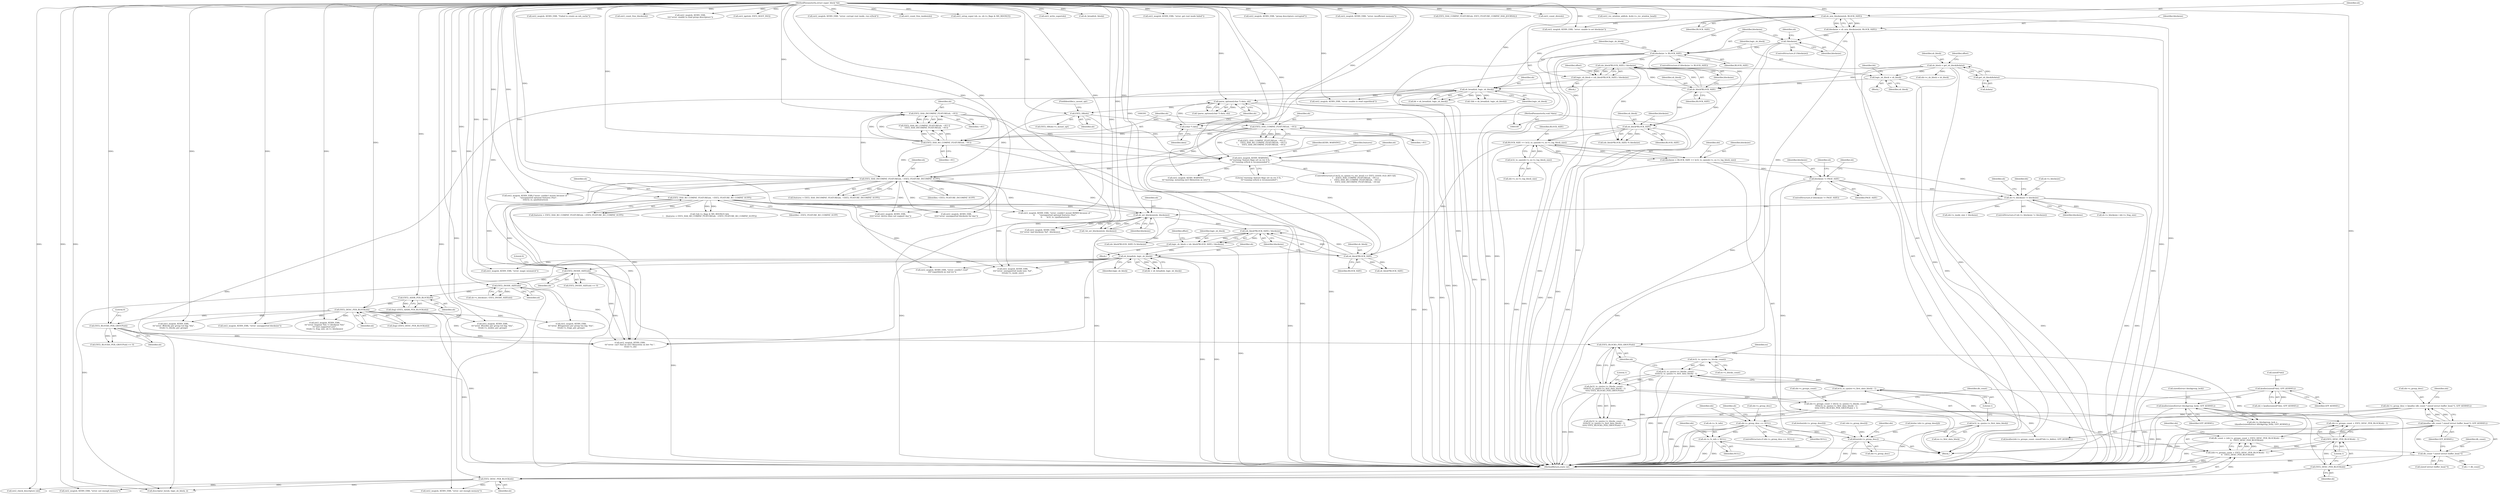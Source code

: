 digraph "0_linux_be0726d33cb8f411945884664924bed3cb8c70ee_0@pointer" {
"1000945" [label="(Call,sbi->s_group_desc = kmalloc (db_count * sizeof (struct buffer_head *), GFP_KERNEL))"];
"1000949" [label="(Call,kmalloc (db_count * sizeof (struct buffer_head *), GFP_KERNEL))"];
"1000950" [label="(Call,db_count * sizeof (struct buffer_head *))"];
"1000932" [label="(Call,db_count = (sbi->s_groups_count + EXT2_DESC_PER_BLOCK(sb) - 1) /\n\t\t   EXT2_DESC_PER_BLOCK(sb))"];
"1000934" [label="(Call,(sbi->s_groups_count + EXT2_DESC_PER_BLOCK(sb) - 1) /\n\t\t   EXT2_DESC_PER_BLOCK(sb))"];
"1000912" [label="(Call,sbi->s_groups_count = ((le32_to_cpu(es->s_blocks_count) -\n \t\t\t\tle32_to_cpu(es->s_first_data_block) - 1)\n \t\t\t\t\t/ EXT2_BLOCKS_PER_GROUP(sb)) + 1)"];
"1000917" [label="(Call,(le32_to_cpu(es->s_blocks_count) -\n \t\t\t\tle32_to_cpu(es->s_first_data_block) - 1)\n \t\t\t\t\t/ EXT2_BLOCKS_PER_GROUP(sb))"];
"1000918" [label="(Call,le32_to_cpu(es->s_blocks_count) -\n \t\t\t\tle32_to_cpu(es->s_first_data_block) - 1)"];
"1000919" [label="(Call,le32_to_cpu(es->s_blocks_count))"];
"1000923" [label="(Call,le32_to_cpu(es->s_first_data_block) - 1)"];
"1000924" [label="(Call,le32_to_cpu(es->s_first_data_block))"];
"1000929" [label="(Call,EXT2_BLOCKS_PER_GROUP(sb))"];
"1000908" [label="(Call,EXT2_BLOCKS_PER_GROUP(sb))"];
"1000803" [label="(Call,EXT2_DESC_PER_BLOCK(sb))"];
"1000796" [label="(Call,EXT2_ADDR_PER_BLOCK(sb))"];
"1000742" [label="(Call,EXT2_INODE_SIZE(sb))"];
"1000730" [label="(Call,EXT2_INODE_SIZE(sb))"];
"1000559" [label="(Call,sb_bread(sb, logic_sb_block))"];
"1000533" [label="(Call,sb_set_blocksize(sb, blocksize))"];
"1000467" [label="(Call,EXT2_HAS_RO_COMPAT_FEATURE(sb, ~EXT2_FEATURE_RO_COMPAT_SUPP))"];
"1000444" [label="(Call,EXT2_HAS_INCOMPAT_FEATURE(sb, ~EXT2_FEATURE_INCOMPAT_SUPP))"];
"1000435" [label="(Call,EXT2_HAS_INCOMPAT_FEATURE(sb, ~0U))"];
"1000432" [label="(Call,EXT2_HAS_RO_COMPAT_FEATURE(sb, ~0U))"];
"1000428" [label="(Call,EXT2_HAS_COMPAT_FEATURE(sb, ~0U))"];
"1000408" [label="(Call,EXT2_SB(sb))"];
"1000389" [label="(Call,parse_options((char *) data, sb))"];
"1000390" [label="(Call,(char *) data)"];
"1000111" [label="(MethodParameterIn,void *data)"];
"1000234" [label="(Call,sb_bread(sb, logic_sb_block))"];
"1000194" [label="(Call,sb_min_blocksize(sb, BLOCK_SIZE))"];
"1000110" [label="(MethodParameterIn,struct super_block *sb)"];
"1000227" [label="(Call,logic_sb_block = sb_block)"];
"1000120" [label="(Call,sb_block = get_sb_block(&data))"];
"1000122" [label="(Call,get_sb_block(&data))"];
"1000211" [label="(Call,logic_sb_block = (sb_block*BLOCK_SIZE) / blocksize)"];
"1000213" [label="(Call,(sb_block*BLOCK_SIZE) / blocksize)"];
"1000214" [label="(Call,sb_block*BLOCK_SIZE)"];
"1000207" [label="(Call,blocksize != BLOCK_SIZE)"];
"1000198" [label="(Call,!blocksize)"];
"1000192" [label="(Call,blocksize = sb_min_blocksize(sb, BLOCK_SIZE))"];
"1000438" [label="(Call,ext2_msg(sb, KERN_WARNING,\n\t\t\t\"warning: feature flags set on rev 0 fs, \"\n\t\t\t\"running e2fsck is recommended\"))"];
"1000523" [label="(Call,sb->s_blocksize != blocksize)"];
"1000496" [label="(Call,blocksize != PAGE_SIZE)"];
"1000478" [label="(Call,blocksize = BLOCK_SIZE << le32_to_cpu(sbi->s_es->s_log_block_size))"];
"1000480" [label="(Call,BLOCK_SIZE << le32_to_cpu(sbi->s_es->s_log_block_size))"];
"1000221" [label="(Call,sb_block*BLOCK_SIZE)"];
"1000482" [label="(Call,le32_to_cpu(sbi->s_es->s_log_block_size))"];
"1000543" [label="(Call,logic_sb_block = (sb_block*BLOCK_SIZE) / blocksize)"];
"1000545" [label="(Call,(sb_block*BLOCK_SIZE) / blocksize)"];
"1000546" [label="(Call,sb_block*BLOCK_SIZE)"];
"1000939" [label="(Call,EXT2_DESC_PER_BLOCK(sb) - 1)"];
"1000940" [label="(Call,EXT2_DESC_PER_BLOCK(sb))"];
"1000943" [label="(Call,EXT2_DESC_PER_BLOCK(sb))"];
"1000164" [label="(Call,kzalloc(sizeof(struct blockgroup_lock), GFP_KERNEL))"];
"1000151" [label="(Call,kzalloc(sizeof(*sbi), GFP_KERNEL))"];
"1000956" [label="(Call,sbi->s_group_desc == NULL)"];
"1001356" [label="(Call,kfree(sbi->s_group_desc))"];
"1001368" [label="(Call,sb->s_fs_info = NULL)"];
"1000930" [label="(Identifier,sb)"];
"1001281" [label="(Call,ext2_msg(sb, KERN_WARNING,\n\t\t\t\"warning: mounting ext3 filesystem as ext2\"))"];
"1000943" [label="(Call,EXT2_DESC_PER_BLOCK(sb))"];
"1000730" [label="(Call,EXT2_INODE_SIZE(sb))"];
"1000910" [label="(Literal,0)"];
"1000195" [label="(Identifier,sb)"];
"1000227" [label="(Call,logic_sb_block = sb_block)"];
"1000668" [label="(Call,ext2_msg(sb, KERN_ERR,\n\t\t\t\t\"error: unsupported inode size: %d\",\n\t\t\t\tsbi->s_inode_size))"];
"1000217" [label="(Identifier,blocksize)"];
"1000440" [label="(Identifier,KERN_WARNING)"];
"1000429" [label="(Identifier,sb)"];
"1000110" [label="(MethodParameterIn,struct super_block *sb)"];
"1001051" [label="(Call,ext2_check_descriptors (sb))"];
"1000956" [label="(Call,sbi->s_group_desc == NULL)"];
"1000465" [label="(Call,features = EXT2_HAS_RO_COMPAT_FEATURE(sb, ~EXT2_FEATURE_RO_COMPAT_SUPP))"];
"1000155" [label="(Identifier,GFP_KERNEL)"];
"1001375" [label="(Identifier,sbi)"];
"1000928" [label="(Literal,1)"];
"1000543" [label="(Call,logic_sb_block = (sb_block*BLOCK_SIZE) / blocksize)"];
"1000152" [label="(Call,sizeof(*sbi))"];
"1000497" [label="(Identifier,blocksize)"];
"1001177" [label="(Call,ext2_msg(sb, KERN_ERR, \"Failed to create an mb_cache\"))"];
"1000912" [label="(Call,sbi->s_groups_count = ((le32_to_cpu(es->s_blocks_count) -\n \t\t\t\tle32_to_cpu(es->s_first_data_block) - 1)\n \t\t\t\t\t/ EXT2_BLOCKS_PER_GROUP(sb)) + 1)"];
"1000595" [label="(Call,ext2_msg(sb, KERN_ERR, \"error: magic mismatch\"))"];
"1000219" [label="(Identifier,offset)"];
"1000557" [label="(Call,bh = sb_bread(sb, logic_sb_block))"];
"1000958" [label="(Identifier,sbi)"];
"1000535" [label="(Identifier,blocksize)"];
"1000410" [label="(FieldIdentifier,s_mount_opt)"];
"1000602" [label="(Identifier,sb)"];
"1000478" [label="(Call,blocksize = BLOCK_SIZE << le32_to_cpu(sbi->s_es->s_log_block_size))"];
"1001127" [label="(Call,ext2_count_free_blocks(sb))"];
"1000207" [label="(Call,blocksize != BLOCK_SIZE)"];
"1000392" [label="(Identifier,data)"];
"1000498" [label="(Identifier,PAGE_SIZE)"];
"1000908" [label="(Call,EXT2_BLOCKS_PER_GROUP(sb))"];
"1000919" [label="(Call,le32_to_cpu(es->s_blocks_count))"];
"1000407" [label="(Call,EXT2_SB(sb)->s_mount_opt)"];
"1000482" [label="(Call,le32_to_cpu(sbi->s_es->s_log_block_size))"];
"1000481" [label="(Identifier,BLOCK_SIZE)"];
"1000547" [label="(Identifier,sb_block)"];
"1001044" [label="(Call,ext2_msg(sb, KERN_ERR,\n\t\t\t\t\"error: unable to read group descriptors\"))"];
"1000949" [label="(Call,kmalloc (db_count * sizeof (struct buffer_head *), GFP_KERNEL))"];
"1000743" [label="(Identifier,sb)"];
"1000167" [label="(Identifier,GFP_KERNEL)"];
"1000532" [label="(Call,!sb_set_blocksize(sb, blocksize))"];
"1001220" [label="(Call,ext2_iget(sb, EXT2_ROOT_INO))"];
"1000458" [label="(Call,!(sb->s_flags & MS_RDONLY) &&\n\t    (features = EXT2_HAS_RO_COMPAT_FEATURE(sb, ~EXT2_FEATURE_RO_COMPAT_SUPP)))"];
"1000969" [label="(Identifier,sbi)"];
"1000923" [label="(Call,le32_to_cpu(es->s_first_data_block) - 1)"];
"1000731" [label="(Identifier,sb)"];
"1000925" [label="(Call,es->s_first_data_block)"];
"1000963" [label="(Identifier,sb)"];
"1000467" [label="(Call,EXT2_HAS_RO_COMPAT_FEATURE(sb, ~EXT2_FEATURE_RO_COMPAT_SUPP))"];
"1000860" [label="(Call,ext2_msg(sb, KERN_ERR,\n\t\t\t\"error: #blocks per group too big: %lu\",\n\t\t\tsbi->s_blocks_per_group))"];
"1000941" [label="(Identifier,sb)"];
"1000991" [label="(Call,ext2_msg(sb, KERN_ERR, \"error: not enough memory\"))"];
"1000548" [label="(Identifier,BLOCK_SIZE)"];
"1000501" [label="(Identifier,sb)"];
"1000193" [label="(Identifier,blocksize)"];
"1000523" [label="(Call,sb->s_blocksize != blocksize)"];
"1000732" [label="(Literal,0)"];
"1000182" [label="(Call,sbi->s_sb_block = sb_block)"];
"1000920" [label="(Call,es->s_blocks_count)"];
"1000390" [label="(Call,(char *) data)"];
"1000441" [label="(Literal,\"warning: feature flags set on rev 0 fs, \"\n\t\t\t\"running e2fsck is recommended\")"];
"1000236" [label="(Identifier,logic_sb_block)"];
"1000496" [label="(Call,blocksize != PAGE_SIZE)"];
"1000561" [label="(Identifier,logic_sb_block)"];
"1000962" [label="(Call,ext2_msg(sb, KERN_ERR, \"error: not enough memory\"))"];
"1000527" [label="(Identifier,blocksize)"];
"1000211" [label="(Call,logic_sb_block = (sb_block*BLOCK_SIZE) / blocksize)"];
"1000940" [label="(Call,EXT2_DESC_PER_BLOCK(sb))"];
"1000113" [label="(Block,)"];
"1000432" [label="(Call,EXT2_HAS_RO_COMPAT_FEATURE(sb, ~0U))"];
"1000120" [label="(Call,sb_block = get_sb_block(&data))"];
"1000491" [label="(Identifier,sbi)"];
"1001251" [label="(Call,ext2_msg(sb, KERN_ERR, \"error: corrupt root inode, run e2fsck\"))"];
"1000551" [label="(Identifier,offset)"];
"1001141" [label="(Call,ext2_count_free_inodes(sb))"];
"1000433" [label="(Identifier,sb)"];
"1001286" [label="(Call,ext2_setup_super (sb, es, sb->s_flags & MS_RDONLY))"];
"1000838" [label="(Call,ext2_msg(sb, KERN_ERR,\n\t\t\t\"error: fragsize %lu != blocksize %lu\"\n\t\t\t\"(not supported yet)\",\n\t\t\tsbi->s_frag_size, sb->s_blocksize))"];
"1000560" [label="(Identifier,sb)"];
"1000517" [label="(Call,ext2_msg(sb, KERN_ERR,\n\t\t\t\t\t\"error: device does not support dax\"))"];
"1000954" [label="(Identifier,GFP_KERNEL)"];
"1000939" [label="(Call,EXT2_DESC_PER_BLOCK(sb) - 1)"];
"1000444" [label="(Call,EXT2_HAS_INCOMPAT_FEATURE(sb, ~EXT2_FEATURE_INCOMPAT_SUPP))"];
"1000437" [label="(Identifier,~0U)"];
"1001299" [label="(Call,ext2_write_super(sb))"];
"1000697" [label="(Call,sb->s_blocksize / sbi->s_frag_size)"];
"1000934" [label="(Call,(sbi->s_groups_count + EXT2_DESC_PER_BLOCK(sb) - 1) /\n\t\t   EXT2_DESC_PER_BLOCK(sb))"];
"1000111" [label="(MethodParameterIn,void *data)"];
"1001018" [label="(Call,sb_bread(sb, block))"];
"1000944" [label="(Identifier,sb)"];
"1000566" [label="(Call,ext2_msg(sb, KERN_ERR, \"error: couldn't read\"\n\t\t\t\t\"superblock on 2nd try\"))"];
"1001022" [label="(Call,!sbi->s_group_desc[i])"];
"1000160" [label="(Call,sbi->s_blockgroup_lock =\n\t\tkzalloc(sizeof(struct blockgroup_lock), GFP_KERNEL))"];
"1000802" [label="(Call,ilog2 (EXT2_DESC_PER_BLOCK(sb)))"];
"1000164" [label="(Call,kzalloc(sizeof(struct blockgroup_lock), GFP_KERNEL))"];
"1000232" [label="(Call,bh = sb_bread(sb, logic_sb_block))"];
"1000238" [label="(Call,ext2_msg(sb, KERN_ERR, \"error: unable to read superblock\"))"];
"1000222" [label="(Identifier,sb_block)"];
"1000221" [label="(Call,sb_block*BLOCK_SIZE)"];
"1000165" [label="(Call,sizeof(struct blockgroup_lock))"];
"1000729" [label="(Call,EXT2_INODE_SIZE(sb) == 0)"];
"1000199" [label="(Identifier,blocksize)"];
"1001382" [label="(MethodReturn,static int)"];
"1000931" [label="(Literal,1)"];
"1000121" [label="(Identifier,sb_block)"];
"1000393" [label="(Identifier,sb)"];
"1000194" [label="(Call,sb_min_blocksize(sb, BLOCK_SIZE))"];
"1000431" [label="(Call,EXT2_HAS_RO_COMPAT_FEATURE(sb, ~0U) ||\n\t     EXT2_HAS_INCOMPAT_FEATURE(sb, ~0U))"];
"1000662" [label="(Call,sbi->s_inode_size > blocksize)"];
"1001268" [label="(Call,ext2_msg(sb, KERN_ERR, \"error: get root inode failed\"))"];
"1000975" [label="(Call,kcalloc(sbi->s_groups_count, sizeof(*sbi->s_debts), GFP_KERNEL))"];
"1000916" [label="(Call,((le32_to_cpu(es->s_blocks_count) -\n \t\t\t\tle32_to_cpu(es->s_first_data_block) - 1)\n \t\t\t\t\t/ EXT2_BLOCKS_PER_GROUP(sb)) + 1)"];
"1000430" [label="(Identifier,~0U)"];
"1000960" [label="(Identifier,NULL)"];
"1000197" [label="(ControlStructure,if (!blocksize))"];
"1000824" [label="(Call,ext2_msg(sb, KERN_ERR, \"error: unsupported blocksize\"))"];
"1000128" [label="(Identifier,offset)"];
"1000479" [label="(Identifier,blocksize)"];
"1000553" [label="(Call,sb_block*BLOCK_SIZE)"];
"1000917" [label="(Call,(le32_to_cpu(es->s_blocks_count) -\n \t\t\t\tle32_to_cpu(es->s_first_data_block) - 1)\n \t\t\t\t\t/ EXT2_BLOCKS_PER_GROUP(sb))"];
"1000907" [label="(Call,EXT2_BLOCKS_PER_GROUP(sb) == 0)"];
"1000898" [label="(Call,ext2_msg(sb, KERN_ERR,\n\t\t\t\"error: #inodes per group too big: %lu\",\n\t\t\tsbi->s_inodes_per_group))"];
"1000797" [label="(Identifier,sb)"];
"1001368" [label="(Call,sb->s_fs_info = NULL)"];
"1000924" [label="(Call,le32_to_cpu(es->s_first_data_block))"];
"1000443" [label="(Identifier,features)"];
"1000234" [label="(Call,sb_bread(sb, logic_sb_block))"];
"1000932" [label="(Call,db_count = (sbi->s_groups_count + EXT2_DESC_PER_BLOCK(sb) - 1) /\n\t\t   EXT2_DESC_PER_BLOCK(sb))"];
"1000738" [label="(Call,sb->s_blocksize / EXT2_INODE_SIZE(sb))"];
"1000552" [label="(Call,(sb_block*BLOCK_SIZE) % blocksize)"];
"1000533" [label="(Call,sb_set_blocksize(sb, blocksize))"];
"1001008" [label="(Call,descriptor_loc(sb, logic_sb_block, i))"];
"1000446" [label="(Identifier,~EXT2_FEATURE_INCOMPAT_SUPP)"];
"1000122" [label="(Call,get_sb_block(&data))"];
"1000918" [label="(Call,le32_to_cpu(es->s_blocks_count) -\n \t\t\t\tle32_to_cpu(es->s_first_data_block) - 1)"];
"1000226" [label="(Block,)"];
"1001054" [label="(Call,ext2_msg(sb, KERN_ERR, \"group descriptors corrupted\"))"];
"1000233" [label="(Identifier,bh)"];
"1000206" [label="(ControlStructure,if (blocksize != BLOCK_SIZE))"];
"1000389" [label="(Call,parse_options((char *) data, sb))"];
"1000803" [label="(Call,EXT2_DESC_PER_BLOCK(sb))"];
"1000192" [label="(Call,blocksize = sb_min_blocksize(sb, BLOCK_SIZE))"];
"1000955" [label="(ControlStructure,if (sbi->s_group_desc == NULL))"];
"1000544" [label="(Identifier,logic_sb_block)"];
"1000471" [label="(Call,ext2_msg(sb, KERN_ERR, \"error: couldn't mount RDWR because of \"\n\t\t       \"unsupported optional features (%x)\",\n\t\t       le32_to_cpu(features)))"];
"1000408" [label="(Call,EXT2_SB(sb))"];
"1000427" [label="(Call,EXT2_HAS_COMPAT_FEATURE(sb, ~0U) ||\n\t     EXT2_HAS_RO_COMPAT_FEATURE(sb, ~0U) ||\n\t     EXT2_HAS_INCOMPAT_FEATURE(sb, ~0U))"];
"1000209" [label="(Identifier,BLOCK_SIZE)"];
"1000235" [label="(Identifier,sb)"];
"1000549" [label="(Identifier,blocksize)"];
"1000546" [label="(Call,sb_block*BLOCK_SIZE)"];
"1000946" [label="(Call,sbi->s_group_desc)"];
"1000439" [label="(Identifier,sb)"];
"1001161" [label="(Call,ext2_msg(sb, KERN_ERR, \"error: insufficient memory\"))"];
"1000436" [label="(Identifier,sb)"];
"1000530" [label="(Identifier,bh)"];
"1000951" [label="(Identifier,db_count)"];
"1000957" [label="(Call,sbi->s_group_desc)"];
"1000215" [label="(Identifier,sb_block)"];
"1000231" [label="(Call,!(bh = sb_bread(sb, logic_sb_block)))"];
"1000198" [label="(Call,!blocksize)"];
"1000495" [label="(ControlStructure,if (blocksize != PAGE_SIZE))"];
"1000445" [label="(Identifier,sb)"];
"1000933" [label="(Identifier,db_count)"];
"1001362" [label="(Identifier,sbi)"];
"1000468" [label="(Identifier,sb)"];
"1000469" [label="(Identifier,~EXT2_FEATURE_RO_COMPAT_SUPP)"];
"1000210" [label="(Block,)"];
"1000214" [label="(Call,sb_block*BLOCK_SIZE)"];
"1000434" [label="(Identifier,~0U)"];
"1000201" [label="(Call,ext2_msg(sb, KERN_ERR, \"error: unable to set blocksize\"))"];
"1000926" [label="(Identifier,es)"];
"1000220" [label="(Call,(sb_block*BLOCK_SIZE) % blocksize)"];
"1000942" [label="(Literal,1)"];
"1000228" [label="(Identifier,logic_sb_block)"];
"1000438" [label="(Call,ext2_msg(sb, KERN_WARNING,\n\t\t\t\"warning: feature flags set on rev 0 fs, \"\n\t\t\t\"running e2fsck is recommended\"))"];
"1000524" [label="(Call,sb->s_blocksize)"];
"1000450" [label="(Call,ext2_msg(sb, KERN_ERR,\t\"error: couldn't mount because of \"\n\t\t       \"unsupported optional features (%x)\",\n\t\t\tle32_to_cpu(features)))"];
"1000528" [label="(Block,)"];
"1001278" [label="(Call,EXT2_HAS_COMPAT_FEATURE(sb, EXT3_FEATURE_COMPAT_HAS_JOURNAL))"];
"1000208" [label="(Identifier,blocksize)"];
"1000559" [label="(Call,sb_bread(sb, logic_sb_block))"];
"1000229" [label="(Identifier,sb_block)"];
"1000149" [label="(Call,sbi = kzalloc(sizeof(*sbi), GFP_KERNEL))"];
"1000196" [label="(Identifier,BLOCK_SIZE)"];
"1001155" [label="(Call,ext2_count_dirs(sb))"];
"1000216" [label="(Identifier,BLOCK_SIZE)"];
"1001372" [label="(Identifier,NULL)"];
"1000409" [label="(Identifier,sb)"];
"1000224" [label="(Identifier,blocksize)"];
"1000950" [label="(Call,db_count * sizeof (struct buffer_head *))"];
"1000909" [label="(Identifier,sb)"];
"1000804" [label="(Identifier,sb)"];
"1000483" [label="(Call,sbi->s_es->s_log_block_size)"];
"1001307" [label="(Call,ext2_msg(sb, KERN_ERR,\n\t\t\t\"error: can't find an ext2 filesystem on dev %s.\",\n \t\t\tsb->s_id))"];
"1000522" [label="(ControlStructure,if (sb->s_blocksize != blocksize))"];
"1000419" [label="(ControlStructure,if (le32_to_cpu(es->s_rev_level) == EXT2_GOOD_OLD_REV &&\n\t    (EXT2_HAS_COMPAT_FEATURE(sb, ~0U) ||\n\t     EXT2_HAS_RO_COMPAT_FEATURE(sb, ~0U) ||\n\t     EXT2_HAS_INCOMPAT_FEATURE(sb, ~0U))))"];
"1000879" [label="(Call,ext2_msg(sb, KERN_ERR,\n\t\t\t\"error: #fragments per group too big: %lu\",\n\t\t\tsbi->s_frags_per_group))"];
"1000202" [label="(Identifier,sb)"];
"1000913" [label="(Call,sbi->s_groups_count)"];
"1000537" [label="(Call,ext2_msg(sb, KERN_ERR,\n\t\t\t\t\"error: bad blocksize %d\", blocksize))"];
"1000545" [label="(Call,(sb_block*BLOCK_SIZE) / blocksize)"];
"1000945" [label="(Call,sbi->s_group_desc = kmalloc (db_count * sizeof (struct buffer_head *), GFP_KERNEL))"];
"1000213" [label="(Call,(sb_block*BLOCK_SIZE) / blocksize)"];
"1000435" [label="(Call,EXT2_HAS_INCOMPAT_FEATURE(sb, ~0U))"];
"1000151" [label="(Call,kzalloc(sizeof(*sbi), GFP_KERNEL))"];
"1001357" [label="(Call,sbi->s_group_desc)"];
"1000388" [label="(Call,!parse_options((char *) data, sb))"];
"1000442" [label="(Call,features = EXT2_HAS_INCOMPAT_FEATURE(sb, ~EXT2_FEATURE_INCOMPAT_SUPP))"];
"1001114" [label="(Call,ext2_rsv_window_add(sb, &sbi->s_rsv_window_head))"];
"1001356" [label="(Call,kfree(sbi->s_group_desc))"];
"1000534" [label="(Identifier,sb)"];
"1000952" [label="(Call,sizeof (struct buffer_head *))"];
"1000428" [label="(Call,EXT2_HAS_COMPAT_FEATURE(sb, ~0U))"];
"1000212" [label="(Identifier,logic_sb_block)"];
"1000935" [label="(Call,sbi->s_groups_count + EXT2_DESC_PER_BLOCK(sb) - 1)"];
"1001369" [label="(Call,sb->s_fs_info)"];
"1001038" [label="(Call,brelse (sbi->s_group_desc[j]))"];
"1000500" [label="(Call,ext2_msg(sb, KERN_ERR,\n\t\t\t\t\t\"error: unsupported blocksize for dax\"))"];
"1000480" [label="(Call,BLOCK_SIZE << le32_to_cpu(sbi->s_es->s_log_block_size))"];
"1001349" [label="(Call,brelse(sbi->s_group_desc[i]))"];
"1000929" [label="(Call,EXT2_BLOCKS_PER_GROUP(sb))"];
"1000123" [label="(Call,&data)"];
"1000795" [label="(Call,ilog2 (EXT2_ADDR_PER_BLOCK(sb)))"];
"1000742" [label="(Call,EXT2_INODE_SIZE(sb))"];
"1000223" [label="(Identifier,BLOCK_SIZE)"];
"1001000" [label="(Call,i < db_count)"];
"1000947" [label="(Identifier,sbi)"];
"1000511" [label="(Identifier,sb)"];
"1000796" [label="(Call,EXT2_ADDR_PER_BLOCK(sb))"];
"1000945" -> "1000113"  [label="AST: "];
"1000945" -> "1000949"  [label="CFG: "];
"1000946" -> "1000945"  [label="AST: "];
"1000949" -> "1000945"  [label="AST: "];
"1000958" -> "1000945"  [label="CFG: "];
"1000945" -> "1001382"  [label="DDG: "];
"1000949" -> "1000945"  [label="DDG: "];
"1000949" -> "1000945"  [label="DDG: "];
"1000945" -> "1000956"  [label="DDG: "];
"1000949" -> "1000954"  [label="CFG: "];
"1000950" -> "1000949"  [label="AST: "];
"1000954" -> "1000949"  [label="AST: "];
"1000949" -> "1001382"  [label="DDG: "];
"1000949" -> "1001382"  [label="DDG: "];
"1000950" -> "1000949"  [label="DDG: "];
"1000164" -> "1000949"  [label="DDG: "];
"1000949" -> "1000975"  [label="DDG: "];
"1000950" -> "1000952"  [label="CFG: "];
"1000951" -> "1000950"  [label="AST: "];
"1000952" -> "1000950"  [label="AST: "];
"1000954" -> "1000950"  [label="CFG: "];
"1000950" -> "1001382"  [label="DDG: "];
"1000932" -> "1000950"  [label="DDG: "];
"1000950" -> "1001000"  [label="DDG: "];
"1000932" -> "1000113"  [label="AST: "];
"1000932" -> "1000934"  [label="CFG: "];
"1000933" -> "1000932"  [label="AST: "];
"1000934" -> "1000932"  [label="AST: "];
"1000947" -> "1000932"  [label="CFG: "];
"1000932" -> "1001382"  [label="DDG: "];
"1000934" -> "1000932"  [label="DDG: "];
"1000934" -> "1000932"  [label="DDG: "];
"1000934" -> "1000943"  [label="CFG: "];
"1000935" -> "1000934"  [label="AST: "];
"1000943" -> "1000934"  [label="AST: "];
"1000934" -> "1001382"  [label="DDG: "];
"1000934" -> "1001382"  [label="DDG: "];
"1000912" -> "1000934"  [label="DDG: "];
"1000939" -> "1000934"  [label="DDG: "];
"1000939" -> "1000934"  [label="DDG: "];
"1000943" -> "1000934"  [label="DDG: "];
"1000912" -> "1000113"  [label="AST: "];
"1000912" -> "1000916"  [label="CFG: "];
"1000913" -> "1000912"  [label="AST: "];
"1000916" -> "1000912"  [label="AST: "];
"1000933" -> "1000912"  [label="CFG: "];
"1000912" -> "1001382"  [label="DDG: "];
"1000917" -> "1000912"  [label="DDG: "];
"1000917" -> "1000912"  [label="DDG: "];
"1000912" -> "1000935"  [label="DDG: "];
"1000912" -> "1000975"  [label="DDG: "];
"1000917" -> "1000916"  [label="AST: "];
"1000917" -> "1000929"  [label="CFG: "];
"1000918" -> "1000917"  [label="AST: "];
"1000929" -> "1000917"  [label="AST: "];
"1000931" -> "1000917"  [label="CFG: "];
"1000917" -> "1001382"  [label="DDG: "];
"1000917" -> "1001382"  [label="DDG: "];
"1000917" -> "1000916"  [label="DDG: "];
"1000917" -> "1000916"  [label="DDG: "];
"1000918" -> "1000917"  [label="DDG: "];
"1000918" -> "1000917"  [label="DDG: "];
"1000929" -> "1000917"  [label="DDG: "];
"1000918" -> "1000923"  [label="CFG: "];
"1000919" -> "1000918"  [label="AST: "];
"1000923" -> "1000918"  [label="AST: "];
"1000930" -> "1000918"  [label="CFG: "];
"1000918" -> "1001382"  [label="DDG: "];
"1000918" -> "1001382"  [label="DDG: "];
"1000919" -> "1000918"  [label="DDG: "];
"1000923" -> "1000918"  [label="DDG: "];
"1000923" -> "1000918"  [label="DDG: "];
"1000919" -> "1000920"  [label="CFG: "];
"1000920" -> "1000919"  [label="AST: "];
"1000926" -> "1000919"  [label="CFG: "];
"1000919" -> "1001382"  [label="DDG: "];
"1000923" -> "1000928"  [label="CFG: "];
"1000924" -> "1000923"  [label="AST: "];
"1000928" -> "1000923"  [label="AST: "];
"1000923" -> "1001382"  [label="DDG: "];
"1000924" -> "1000923"  [label="DDG: "];
"1000924" -> "1000925"  [label="CFG: "];
"1000925" -> "1000924"  [label="AST: "];
"1000928" -> "1000924"  [label="CFG: "];
"1000924" -> "1001382"  [label="DDG: "];
"1000929" -> "1000930"  [label="CFG: "];
"1000930" -> "1000929"  [label="AST: "];
"1000908" -> "1000929"  [label="DDG: "];
"1000110" -> "1000929"  [label="DDG: "];
"1000929" -> "1000940"  [label="DDG: "];
"1000908" -> "1000907"  [label="AST: "];
"1000908" -> "1000909"  [label="CFG: "];
"1000909" -> "1000908"  [label="AST: "];
"1000910" -> "1000908"  [label="CFG: "];
"1000908" -> "1001382"  [label="DDG: "];
"1000908" -> "1000907"  [label="DDG: "];
"1000803" -> "1000908"  [label="DDG: "];
"1000110" -> "1000908"  [label="DDG: "];
"1000908" -> "1001307"  [label="DDG: "];
"1000803" -> "1000802"  [label="AST: "];
"1000803" -> "1000804"  [label="CFG: "];
"1000804" -> "1000803"  [label="AST: "];
"1000802" -> "1000803"  [label="CFG: "];
"1000803" -> "1001382"  [label="DDG: "];
"1000803" -> "1000802"  [label="DDG: "];
"1000796" -> "1000803"  [label="DDG: "];
"1000110" -> "1000803"  [label="DDG: "];
"1000803" -> "1000824"  [label="DDG: "];
"1000803" -> "1000838"  [label="DDG: "];
"1000803" -> "1000860"  [label="DDG: "];
"1000803" -> "1000879"  [label="DDG: "];
"1000803" -> "1000898"  [label="DDG: "];
"1000803" -> "1001307"  [label="DDG: "];
"1000796" -> "1000795"  [label="AST: "];
"1000796" -> "1000797"  [label="CFG: "];
"1000797" -> "1000796"  [label="AST: "];
"1000795" -> "1000796"  [label="CFG: "];
"1000796" -> "1000795"  [label="DDG: "];
"1000742" -> "1000796"  [label="DDG: "];
"1000110" -> "1000796"  [label="DDG: "];
"1000742" -> "1000738"  [label="AST: "];
"1000742" -> "1000743"  [label="CFG: "];
"1000743" -> "1000742"  [label="AST: "];
"1000738" -> "1000742"  [label="CFG: "];
"1000742" -> "1001382"  [label="DDG: "];
"1000742" -> "1000738"  [label="DDG: "];
"1000730" -> "1000742"  [label="DDG: "];
"1000110" -> "1000742"  [label="DDG: "];
"1000742" -> "1001307"  [label="DDG: "];
"1000730" -> "1000729"  [label="AST: "];
"1000730" -> "1000731"  [label="CFG: "];
"1000731" -> "1000730"  [label="AST: "];
"1000732" -> "1000730"  [label="CFG: "];
"1000730" -> "1001382"  [label="DDG: "];
"1000730" -> "1000729"  [label="DDG: "];
"1000559" -> "1000730"  [label="DDG: "];
"1000467" -> "1000730"  [label="DDG: "];
"1000444" -> "1000730"  [label="DDG: "];
"1000110" -> "1000730"  [label="DDG: "];
"1000730" -> "1001307"  [label="DDG: "];
"1000559" -> "1000557"  [label="AST: "];
"1000559" -> "1000561"  [label="CFG: "];
"1000560" -> "1000559"  [label="AST: "];
"1000561" -> "1000559"  [label="AST: "];
"1000557" -> "1000559"  [label="CFG: "];
"1000559" -> "1001382"  [label="DDG: "];
"1000559" -> "1001382"  [label="DDG: "];
"1000559" -> "1000557"  [label="DDG: "];
"1000559" -> "1000557"  [label="DDG: "];
"1000533" -> "1000559"  [label="DDG: "];
"1000110" -> "1000559"  [label="DDG: "];
"1000543" -> "1000559"  [label="DDG: "];
"1000559" -> "1000566"  [label="DDG: "];
"1000559" -> "1000595"  [label="DDG: "];
"1000559" -> "1000668"  [label="DDG: "];
"1000559" -> "1001008"  [label="DDG: "];
"1000559" -> "1001307"  [label="DDG: "];
"1000533" -> "1000532"  [label="AST: "];
"1000533" -> "1000535"  [label="CFG: "];
"1000534" -> "1000533"  [label="AST: "];
"1000535" -> "1000533"  [label="AST: "];
"1000532" -> "1000533"  [label="CFG: "];
"1000533" -> "1000532"  [label="DDG: "];
"1000533" -> "1000532"  [label="DDG: "];
"1000467" -> "1000533"  [label="DDG: "];
"1000444" -> "1000533"  [label="DDG: "];
"1000110" -> "1000533"  [label="DDG: "];
"1000523" -> "1000533"  [label="DDG: "];
"1000533" -> "1000537"  [label="DDG: "];
"1000533" -> "1000537"  [label="DDG: "];
"1000533" -> "1000545"  [label="DDG: "];
"1000467" -> "1000465"  [label="AST: "];
"1000467" -> "1000469"  [label="CFG: "];
"1000468" -> "1000467"  [label="AST: "];
"1000469" -> "1000467"  [label="AST: "];
"1000465" -> "1000467"  [label="CFG: "];
"1000467" -> "1001382"  [label="DDG: "];
"1000467" -> "1001382"  [label="DDG: "];
"1000467" -> "1000458"  [label="DDG: "];
"1000467" -> "1000458"  [label="DDG: "];
"1000467" -> "1000465"  [label="DDG: "];
"1000467" -> "1000465"  [label="DDG: "];
"1000444" -> "1000467"  [label="DDG: "];
"1000110" -> "1000467"  [label="DDG: "];
"1000467" -> "1000471"  [label="DDG: "];
"1000467" -> "1000500"  [label="DDG: "];
"1000467" -> "1000517"  [label="DDG: "];
"1000467" -> "1000668"  [label="DDG: "];
"1000467" -> "1001307"  [label="DDG: "];
"1000444" -> "1000442"  [label="AST: "];
"1000444" -> "1000446"  [label="CFG: "];
"1000445" -> "1000444"  [label="AST: "];
"1000446" -> "1000444"  [label="AST: "];
"1000442" -> "1000444"  [label="CFG: "];
"1000444" -> "1001382"  [label="DDG: "];
"1000444" -> "1001382"  [label="DDG: "];
"1000444" -> "1000442"  [label="DDG: "];
"1000444" -> "1000442"  [label="DDG: "];
"1000435" -> "1000444"  [label="DDG: "];
"1000408" -> "1000444"  [label="DDG: "];
"1000432" -> "1000444"  [label="DDG: "];
"1000438" -> "1000444"  [label="DDG: "];
"1000428" -> "1000444"  [label="DDG: "];
"1000110" -> "1000444"  [label="DDG: "];
"1000444" -> "1000450"  [label="DDG: "];
"1000444" -> "1000471"  [label="DDG: "];
"1000444" -> "1000500"  [label="DDG: "];
"1000444" -> "1000517"  [label="DDG: "];
"1000444" -> "1000668"  [label="DDG: "];
"1000444" -> "1001307"  [label="DDG: "];
"1000435" -> "1000431"  [label="AST: "];
"1000435" -> "1000437"  [label="CFG: "];
"1000436" -> "1000435"  [label="AST: "];
"1000437" -> "1000435"  [label="AST: "];
"1000431" -> "1000435"  [label="CFG: "];
"1000435" -> "1001382"  [label="DDG: "];
"1000435" -> "1000431"  [label="DDG: "];
"1000435" -> "1000431"  [label="DDG: "];
"1000432" -> "1000435"  [label="DDG: "];
"1000432" -> "1000435"  [label="DDG: "];
"1000110" -> "1000435"  [label="DDG: "];
"1000435" -> "1000438"  [label="DDG: "];
"1000432" -> "1000431"  [label="AST: "];
"1000432" -> "1000434"  [label="CFG: "];
"1000433" -> "1000432"  [label="AST: "];
"1000434" -> "1000432"  [label="AST: "];
"1000436" -> "1000432"  [label="CFG: "];
"1000431" -> "1000432"  [label="CFG: "];
"1000432" -> "1001382"  [label="DDG: "];
"1000432" -> "1000431"  [label="DDG: "];
"1000432" -> "1000431"  [label="DDG: "];
"1000428" -> "1000432"  [label="DDG: "];
"1000428" -> "1000432"  [label="DDG: "];
"1000110" -> "1000432"  [label="DDG: "];
"1000432" -> "1000438"  [label="DDG: "];
"1000428" -> "1000427"  [label="AST: "];
"1000428" -> "1000430"  [label="CFG: "];
"1000429" -> "1000428"  [label="AST: "];
"1000430" -> "1000428"  [label="AST: "];
"1000433" -> "1000428"  [label="CFG: "];
"1000427" -> "1000428"  [label="CFG: "];
"1000428" -> "1001382"  [label="DDG: "];
"1000428" -> "1000427"  [label="DDG: "];
"1000428" -> "1000427"  [label="DDG: "];
"1000408" -> "1000428"  [label="DDG: "];
"1000110" -> "1000428"  [label="DDG: "];
"1000428" -> "1000438"  [label="DDG: "];
"1000408" -> "1000407"  [label="AST: "];
"1000408" -> "1000409"  [label="CFG: "];
"1000409" -> "1000408"  [label="AST: "];
"1000410" -> "1000408"  [label="CFG: "];
"1000389" -> "1000408"  [label="DDG: "];
"1000110" -> "1000408"  [label="DDG: "];
"1000408" -> "1000438"  [label="DDG: "];
"1000389" -> "1000388"  [label="AST: "];
"1000389" -> "1000393"  [label="CFG: "];
"1000390" -> "1000389"  [label="AST: "];
"1000393" -> "1000389"  [label="AST: "];
"1000388" -> "1000389"  [label="CFG: "];
"1000389" -> "1001382"  [label="DDG: "];
"1000389" -> "1001382"  [label="DDG: "];
"1000389" -> "1000388"  [label="DDG: "];
"1000389" -> "1000388"  [label="DDG: "];
"1000390" -> "1000389"  [label="DDG: "];
"1000234" -> "1000389"  [label="DDG: "];
"1000110" -> "1000389"  [label="DDG: "];
"1000390" -> "1000392"  [label="CFG: "];
"1000391" -> "1000390"  [label="AST: "];
"1000392" -> "1000390"  [label="AST: "];
"1000393" -> "1000390"  [label="CFG: "];
"1000390" -> "1001382"  [label="DDG: "];
"1000111" -> "1000390"  [label="DDG: "];
"1000111" -> "1000109"  [label="AST: "];
"1000111" -> "1001382"  [label="DDG: "];
"1000234" -> "1000232"  [label="AST: "];
"1000234" -> "1000236"  [label="CFG: "];
"1000235" -> "1000234"  [label="AST: "];
"1000236" -> "1000234"  [label="AST: "];
"1000232" -> "1000234"  [label="CFG: "];
"1000234" -> "1001382"  [label="DDG: "];
"1000234" -> "1001382"  [label="DDG: "];
"1000234" -> "1000231"  [label="DDG: "];
"1000234" -> "1000231"  [label="DDG: "];
"1000234" -> "1000232"  [label="DDG: "];
"1000234" -> "1000232"  [label="DDG: "];
"1000194" -> "1000234"  [label="DDG: "];
"1000110" -> "1000234"  [label="DDG: "];
"1000227" -> "1000234"  [label="DDG: "];
"1000211" -> "1000234"  [label="DDG: "];
"1000234" -> "1000238"  [label="DDG: "];
"1000234" -> "1001008"  [label="DDG: "];
"1000234" -> "1001307"  [label="DDG: "];
"1000194" -> "1000192"  [label="AST: "];
"1000194" -> "1000196"  [label="CFG: "];
"1000195" -> "1000194"  [label="AST: "];
"1000196" -> "1000194"  [label="AST: "];
"1000192" -> "1000194"  [label="CFG: "];
"1000194" -> "1001382"  [label="DDG: "];
"1000194" -> "1000192"  [label="DDG: "];
"1000194" -> "1000192"  [label="DDG: "];
"1000110" -> "1000194"  [label="DDG: "];
"1000194" -> "1000201"  [label="DDG: "];
"1000194" -> "1000207"  [label="DDG: "];
"1000110" -> "1000109"  [label="AST: "];
"1000110" -> "1001382"  [label="DDG: "];
"1000110" -> "1000201"  [label="DDG: "];
"1000110" -> "1000238"  [label="DDG: "];
"1000110" -> "1000438"  [label="DDG: "];
"1000110" -> "1000450"  [label="DDG: "];
"1000110" -> "1000471"  [label="DDG: "];
"1000110" -> "1000500"  [label="DDG: "];
"1000110" -> "1000517"  [label="DDG: "];
"1000110" -> "1000537"  [label="DDG: "];
"1000110" -> "1000566"  [label="DDG: "];
"1000110" -> "1000595"  [label="DDG: "];
"1000110" -> "1000668"  [label="DDG: "];
"1000110" -> "1000824"  [label="DDG: "];
"1000110" -> "1000838"  [label="DDG: "];
"1000110" -> "1000860"  [label="DDG: "];
"1000110" -> "1000879"  [label="DDG: "];
"1000110" -> "1000898"  [label="DDG: "];
"1000110" -> "1000940"  [label="DDG: "];
"1000110" -> "1000943"  [label="DDG: "];
"1000110" -> "1000962"  [label="DDG: "];
"1000110" -> "1000991"  [label="DDG: "];
"1000110" -> "1001008"  [label="DDG: "];
"1000110" -> "1001018"  [label="DDG: "];
"1000110" -> "1001044"  [label="DDG: "];
"1000110" -> "1001051"  [label="DDG: "];
"1000110" -> "1001054"  [label="DDG: "];
"1000110" -> "1001114"  [label="DDG: "];
"1000110" -> "1001127"  [label="DDG: "];
"1000110" -> "1001141"  [label="DDG: "];
"1000110" -> "1001155"  [label="DDG: "];
"1000110" -> "1001161"  [label="DDG: "];
"1000110" -> "1001177"  [label="DDG: "];
"1000110" -> "1001220"  [label="DDG: "];
"1000110" -> "1001251"  [label="DDG: "];
"1000110" -> "1001268"  [label="DDG: "];
"1000110" -> "1001278"  [label="DDG: "];
"1000110" -> "1001281"  [label="DDG: "];
"1000110" -> "1001286"  [label="DDG: "];
"1000110" -> "1001299"  [label="DDG: "];
"1000110" -> "1001307"  [label="DDG: "];
"1000227" -> "1000226"  [label="AST: "];
"1000227" -> "1000229"  [label="CFG: "];
"1000228" -> "1000227"  [label="AST: "];
"1000229" -> "1000227"  [label="AST: "];
"1000233" -> "1000227"  [label="CFG: "];
"1000227" -> "1001382"  [label="DDG: "];
"1000120" -> "1000227"  [label="DDG: "];
"1000120" -> "1000113"  [label="AST: "];
"1000120" -> "1000122"  [label="CFG: "];
"1000121" -> "1000120"  [label="AST: "];
"1000122" -> "1000120"  [label="AST: "];
"1000128" -> "1000120"  [label="CFG: "];
"1000120" -> "1001382"  [label="DDG: "];
"1000120" -> "1001382"  [label="DDG: "];
"1000122" -> "1000120"  [label="DDG: "];
"1000120" -> "1000182"  [label="DDG: "];
"1000120" -> "1000214"  [label="DDG: "];
"1000120" -> "1000546"  [label="DDG: "];
"1000122" -> "1000123"  [label="CFG: "];
"1000123" -> "1000122"  [label="AST: "];
"1000122" -> "1001382"  [label="DDG: "];
"1000211" -> "1000210"  [label="AST: "];
"1000211" -> "1000213"  [label="CFG: "];
"1000212" -> "1000211"  [label="AST: "];
"1000213" -> "1000211"  [label="AST: "];
"1000219" -> "1000211"  [label="CFG: "];
"1000211" -> "1001382"  [label="DDG: "];
"1000213" -> "1000211"  [label="DDG: "];
"1000213" -> "1000211"  [label="DDG: "];
"1000213" -> "1000217"  [label="CFG: "];
"1000214" -> "1000213"  [label="AST: "];
"1000217" -> "1000213"  [label="AST: "];
"1000214" -> "1000213"  [label="DDG: "];
"1000214" -> "1000213"  [label="DDG: "];
"1000207" -> "1000213"  [label="DDG: "];
"1000213" -> "1000220"  [label="DDG: "];
"1000214" -> "1000216"  [label="CFG: "];
"1000215" -> "1000214"  [label="AST: "];
"1000216" -> "1000214"  [label="AST: "];
"1000217" -> "1000214"  [label="CFG: "];
"1000207" -> "1000214"  [label="DDG: "];
"1000214" -> "1000221"  [label="DDG: "];
"1000214" -> "1000221"  [label="DDG: "];
"1000207" -> "1000206"  [label="AST: "];
"1000207" -> "1000209"  [label="CFG: "];
"1000208" -> "1000207"  [label="AST: "];
"1000209" -> "1000207"  [label="AST: "];
"1000212" -> "1000207"  [label="CFG: "];
"1000228" -> "1000207"  [label="CFG: "];
"1000207" -> "1001382"  [label="DDG: "];
"1000207" -> "1001382"  [label="DDG: "];
"1000207" -> "1001382"  [label="DDG: "];
"1000198" -> "1000207"  [label="DDG: "];
"1000207" -> "1000480"  [label="DDG: "];
"1000198" -> "1000197"  [label="AST: "];
"1000198" -> "1000199"  [label="CFG: "];
"1000199" -> "1000198"  [label="AST: "];
"1000202" -> "1000198"  [label="CFG: "];
"1000208" -> "1000198"  [label="CFG: "];
"1000198" -> "1001382"  [label="DDG: "];
"1000198" -> "1001382"  [label="DDG: "];
"1000192" -> "1000198"  [label="DDG: "];
"1000192" -> "1000113"  [label="AST: "];
"1000193" -> "1000192"  [label="AST: "];
"1000199" -> "1000192"  [label="CFG: "];
"1000192" -> "1001382"  [label="DDG: "];
"1000438" -> "1000419"  [label="AST: "];
"1000438" -> "1000441"  [label="CFG: "];
"1000439" -> "1000438"  [label="AST: "];
"1000440" -> "1000438"  [label="AST: "];
"1000441" -> "1000438"  [label="AST: "];
"1000443" -> "1000438"  [label="CFG: "];
"1000438" -> "1001382"  [label="DDG: "];
"1000438" -> "1001382"  [label="DDG: "];
"1000438" -> "1001281"  [label="DDG: "];
"1000523" -> "1000522"  [label="AST: "];
"1000523" -> "1000527"  [label="CFG: "];
"1000524" -> "1000523"  [label="AST: "];
"1000527" -> "1000523"  [label="AST: "];
"1000530" -> "1000523"  [label="CFG: "];
"1000602" -> "1000523"  [label="CFG: "];
"1000523" -> "1001382"  [label="DDG: "];
"1000523" -> "1001382"  [label="DDG: "];
"1000523" -> "1001382"  [label="DDG: "];
"1000496" -> "1000523"  [label="DDG: "];
"1000478" -> "1000523"  [label="DDG: "];
"1000523" -> "1000662"  [label="DDG: "];
"1000523" -> "1000697"  [label="DDG: "];
"1000496" -> "1000495"  [label="AST: "];
"1000496" -> "1000498"  [label="CFG: "];
"1000497" -> "1000496"  [label="AST: "];
"1000498" -> "1000496"  [label="AST: "];
"1000501" -> "1000496"  [label="CFG: "];
"1000511" -> "1000496"  [label="CFG: "];
"1000496" -> "1001382"  [label="DDG: "];
"1000496" -> "1001382"  [label="DDG: "];
"1000496" -> "1001382"  [label="DDG: "];
"1000478" -> "1000496"  [label="DDG: "];
"1000478" -> "1000113"  [label="AST: "];
"1000478" -> "1000480"  [label="CFG: "];
"1000479" -> "1000478"  [label="AST: "];
"1000480" -> "1000478"  [label="AST: "];
"1000491" -> "1000478"  [label="CFG: "];
"1000478" -> "1001382"  [label="DDG: "];
"1000480" -> "1000478"  [label="DDG: "];
"1000480" -> "1000478"  [label="DDG: "];
"1000480" -> "1000482"  [label="CFG: "];
"1000481" -> "1000480"  [label="AST: "];
"1000482" -> "1000480"  [label="AST: "];
"1000480" -> "1001382"  [label="DDG: "];
"1000480" -> "1001382"  [label="DDG: "];
"1000221" -> "1000480"  [label="DDG: "];
"1000482" -> "1000480"  [label="DDG: "];
"1000480" -> "1000546"  [label="DDG: "];
"1000221" -> "1000220"  [label="AST: "];
"1000221" -> "1000223"  [label="CFG: "];
"1000222" -> "1000221"  [label="AST: "];
"1000223" -> "1000221"  [label="AST: "];
"1000224" -> "1000221"  [label="CFG: "];
"1000221" -> "1001382"  [label="DDG: "];
"1000221" -> "1001382"  [label="DDG: "];
"1000221" -> "1000220"  [label="DDG: "];
"1000221" -> "1000220"  [label="DDG: "];
"1000221" -> "1000546"  [label="DDG: "];
"1000482" -> "1000483"  [label="CFG: "];
"1000483" -> "1000482"  [label="AST: "];
"1000482" -> "1001382"  [label="DDG: "];
"1000543" -> "1000528"  [label="AST: "];
"1000543" -> "1000545"  [label="CFG: "];
"1000544" -> "1000543"  [label="AST: "];
"1000545" -> "1000543"  [label="AST: "];
"1000551" -> "1000543"  [label="CFG: "];
"1000543" -> "1001382"  [label="DDG: "];
"1000545" -> "1000543"  [label="DDG: "];
"1000545" -> "1000543"  [label="DDG: "];
"1000545" -> "1000549"  [label="CFG: "];
"1000546" -> "1000545"  [label="AST: "];
"1000549" -> "1000545"  [label="AST: "];
"1000546" -> "1000545"  [label="DDG: "];
"1000546" -> "1000545"  [label="DDG: "];
"1000545" -> "1000552"  [label="DDG: "];
"1000546" -> "1000548"  [label="CFG: "];
"1000547" -> "1000546"  [label="AST: "];
"1000548" -> "1000546"  [label="AST: "];
"1000549" -> "1000546"  [label="CFG: "];
"1000546" -> "1000553"  [label="DDG: "];
"1000546" -> "1000553"  [label="DDG: "];
"1000939" -> "1000935"  [label="AST: "];
"1000939" -> "1000942"  [label="CFG: "];
"1000940" -> "1000939"  [label="AST: "];
"1000942" -> "1000939"  [label="AST: "];
"1000935" -> "1000939"  [label="CFG: "];
"1000939" -> "1000935"  [label="DDG: "];
"1000939" -> "1000935"  [label="DDG: "];
"1000940" -> "1000939"  [label="DDG: "];
"1000940" -> "1000941"  [label="CFG: "];
"1000941" -> "1000940"  [label="AST: "];
"1000942" -> "1000940"  [label="CFG: "];
"1000940" -> "1000943"  [label="DDG: "];
"1000943" -> "1000944"  [label="CFG: "];
"1000944" -> "1000943"  [label="AST: "];
"1000943" -> "1000962"  [label="DDG: "];
"1000943" -> "1000991"  [label="DDG: "];
"1000943" -> "1001008"  [label="DDG: "];
"1000943" -> "1001051"  [label="DDG: "];
"1000164" -> "1000160"  [label="AST: "];
"1000164" -> "1000167"  [label="CFG: "];
"1000165" -> "1000164"  [label="AST: "];
"1000167" -> "1000164"  [label="AST: "];
"1000160" -> "1000164"  [label="CFG: "];
"1000164" -> "1001382"  [label="DDG: "];
"1000164" -> "1000160"  [label="DDG: "];
"1000151" -> "1000164"  [label="DDG: "];
"1000151" -> "1000149"  [label="AST: "];
"1000151" -> "1000155"  [label="CFG: "];
"1000152" -> "1000151"  [label="AST: "];
"1000155" -> "1000151"  [label="AST: "];
"1000149" -> "1000151"  [label="CFG: "];
"1000151" -> "1001382"  [label="DDG: "];
"1000151" -> "1000149"  [label="DDG: "];
"1000956" -> "1000955"  [label="AST: "];
"1000956" -> "1000960"  [label="CFG: "];
"1000957" -> "1000956"  [label="AST: "];
"1000960" -> "1000956"  [label="AST: "];
"1000963" -> "1000956"  [label="CFG: "];
"1000969" -> "1000956"  [label="CFG: "];
"1000956" -> "1001382"  [label="DDG: "];
"1000956" -> "1001382"  [label="DDG: "];
"1000956" -> "1001382"  [label="DDG: "];
"1000956" -> "1001356"  [label="DDG: "];
"1000956" -> "1001368"  [label="DDG: "];
"1001356" -> "1000113"  [label="AST: "];
"1001356" -> "1001357"  [label="CFG: "];
"1001357" -> "1001356"  [label="AST: "];
"1001362" -> "1001356"  [label="CFG: "];
"1001356" -> "1001382"  [label="DDG: "];
"1001356" -> "1001382"  [label="DDG: "];
"1001349" -> "1001356"  [label="DDG: "];
"1001022" -> "1001356"  [label="DDG: "];
"1001038" -> "1001356"  [label="DDG: "];
"1001368" -> "1000113"  [label="AST: "];
"1001368" -> "1001372"  [label="CFG: "];
"1001369" -> "1001368"  [label="AST: "];
"1001372" -> "1001368"  [label="AST: "];
"1001375" -> "1001368"  [label="CFG: "];
"1001368" -> "1001382"  [label="DDG: "];
"1001368" -> "1001382"  [label="DDG: "];
}
